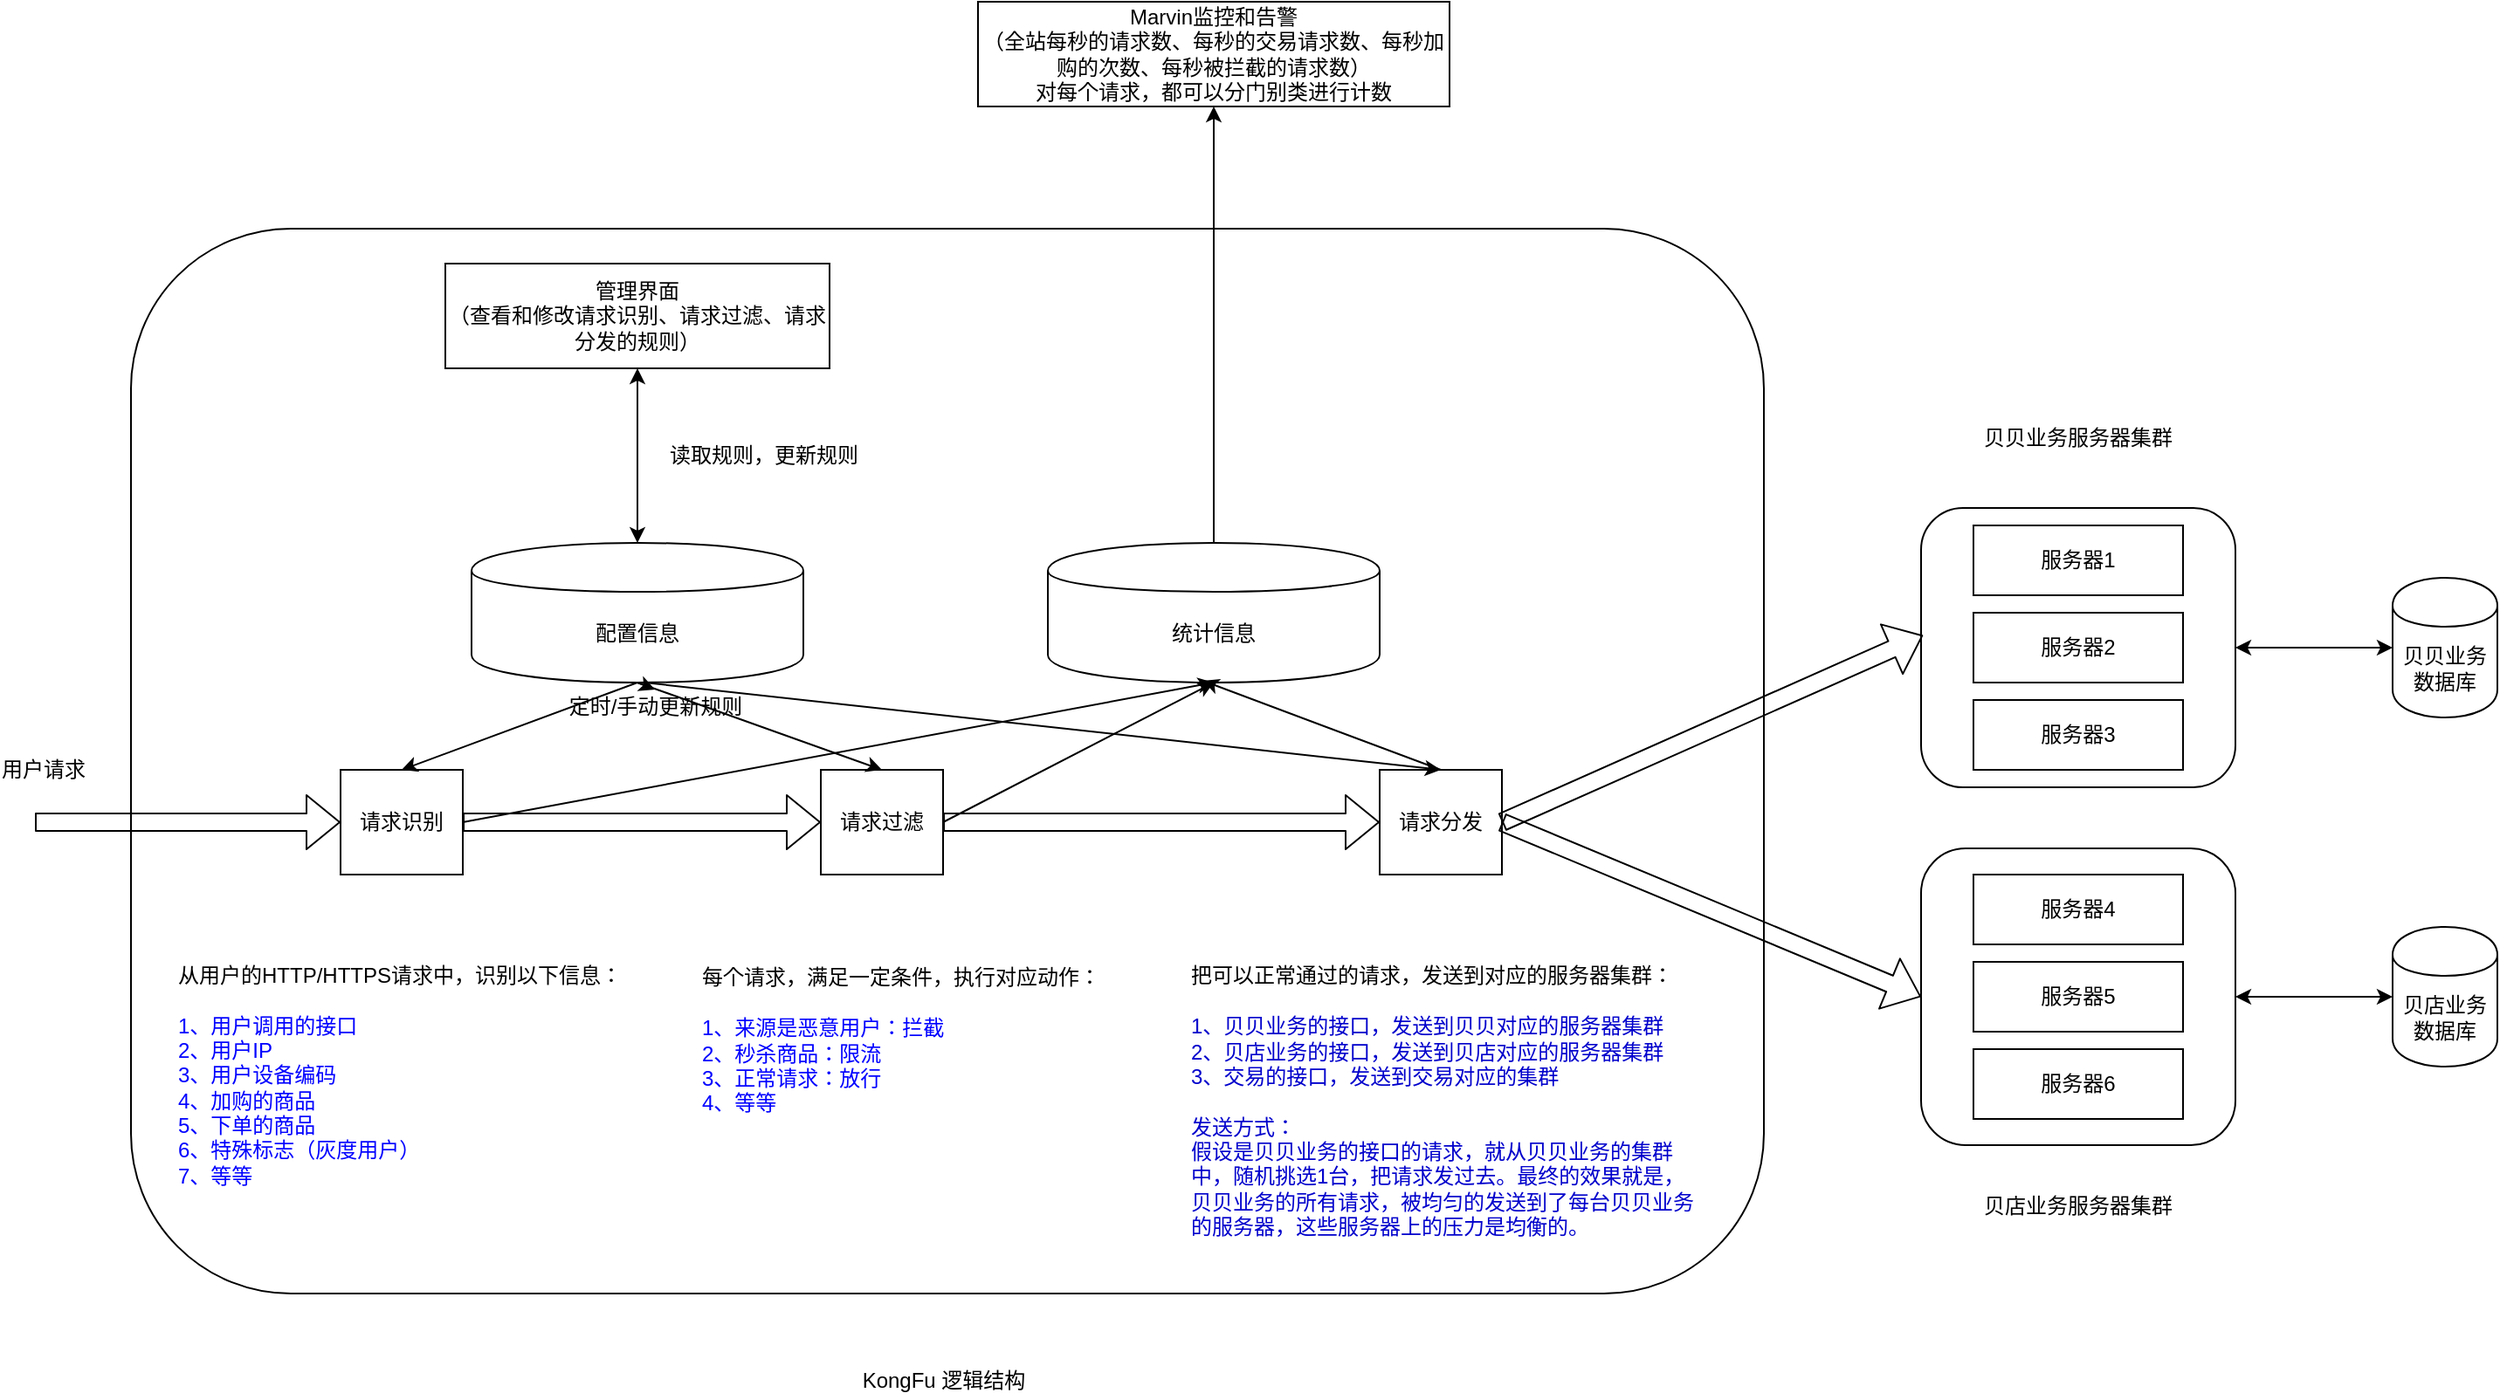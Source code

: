 <mxfile version="12.0.3" type="github" pages="1"><diagram id="v2VBjxxwoRHtQBhAcQ-M" name="Page-1"><mxGraphModel dx="1590" dy="962" grid="1" gridSize="10" guides="1" tooltips="1" connect="1" arrows="1" fold="1" page="1" pageScale="1" pageWidth="1600" pageHeight="900" math="0" shadow="0"><root><mxCell id="0"/><mxCell id="1" parent="0"/><mxCell id="1ArHwyGKV1m4lnDQukOU-53" value="" style="rounded=1;whiteSpace=wrap;html=1;" vertex="1" parent="1"><mxGeometry x="135" y="160" width="935" height="610" as="geometry"/></mxCell><mxCell id="1ArHwyGKV1m4lnDQukOU-17" value="" style="rounded=1;whiteSpace=wrap;html=1;" vertex="1" parent="1"><mxGeometry x="1160" y="320" width="180" height="160" as="geometry"/></mxCell><mxCell id="1ArHwyGKV1m4lnDQukOU-15" value="" style="rounded=1;whiteSpace=wrap;html=1;direction=west;" vertex="1" parent="1"><mxGeometry x="1160" y="515" width="180" height="170" as="geometry"/></mxCell><mxCell id="1ArHwyGKV1m4lnDQukOU-1" value="请求识别" style="rounded=0;whiteSpace=wrap;html=1;" vertex="1" parent="1"><mxGeometry x="255" y="470" width="70" height="60" as="geometry"/></mxCell><mxCell id="1ArHwyGKV1m4lnDQukOU-3" value="贝贝业务数据库" style="shape=cylinder;whiteSpace=wrap;html=1;boundedLbl=1;backgroundOutline=1;" vertex="1" parent="1"><mxGeometry x="1430" y="360" width="60" height="80" as="geometry"/></mxCell><mxCell id="1ArHwyGKV1m4lnDQukOU-5" value="贝店业务数据库" style="shape=cylinder;whiteSpace=wrap;html=1;boundedLbl=1;backgroundOutline=1;" vertex="1" parent="1"><mxGeometry x="1430" y="560" width="60" height="80" as="geometry"/></mxCell><mxCell id="1ArHwyGKV1m4lnDQukOU-6" value="服务器1" style="rounded=0;whiteSpace=wrap;html=1;" vertex="1" parent="1"><mxGeometry x="1190" y="330" width="120" height="40" as="geometry"/></mxCell><mxCell id="1ArHwyGKV1m4lnDQukOU-9" value="&lt;span style=&quot;white-space: normal&quot;&gt;服务器2&lt;/span&gt;" style="rounded=0;whiteSpace=wrap;html=1;" vertex="1" parent="1"><mxGeometry x="1190" y="380" width="120" height="40" as="geometry"/></mxCell><mxCell id="1ArHwyGKV1m4lnDQukOU-10" value="&lt;span style=&quot;white-space: normal&quot;&gt;服务器3&lt;/span&gt;" style="rounded=0;whiteSpace=wrap;html=1;" vertex="1" parent="1"><mxGeometry x="1190" y="430" width="120" height="40" as="geometry"/></mxCell><mxCell id="1ArHwyGKV1m4lnDQukOU-11" value="&lt;span style=&quot;white-space: normal&quot;&gt;服务器4&lt;/span&gt;" style="rounded=0;whiteSpace=wrap;html=1;" vertex="1" parent="1"><mxGeometry x="1190" y="530" width="120" height="40" as="geometry"/></mxCell><mxCell id="1ArHwyGKV1m4lnDQukOU-12" value="&lt;span style=&quot;white-space: normal&quot;&gt;服务器5&lt;/span&gt;" style="rounded=0;whiteSpace=wrap;html=1;" vertex="1" parent="1"><mxGeometry x="1190" y="580" width="120" height="40" as="geometry"/></mxCell><mxCell id="1ArHwyGKV1m4lnDQukOU-13" value="&lt;span style=&quot;white-space: normal&quot;&gt;服务器6&lt;/span&gt;" style="rounded=0;whiteSpace=wrap;html=1;" vertex="1" parent="1"><mxGeometry x="1190" y="630" width="120" height="40" as="geometry"/></mxCell><mxCell id="1ArHwyGKV1m4lnDQukOU-19" value="贝贝业务服务器集群" style="text;html=1;strokeColor=none;fillColor=none;align=center;verticalAlign=middle;whiteSpace=wrap;rounded=0;" vertex="1" parent="1"><mxGeometry x="1175" y="270" width="150" height="20" as="geometry"/></mxCell><mxCell id="1ArHwyGKV1m4lnDQukOU-21" value="贝店业务服务器集群" style="text;html=1;strokeColor=none;fillColor=none;align=center;verticalAlign=middle;whiteSpace=wrap;rounded=0;" vertex="1" parent="1"><mxGeometry x="1180" y="710" width="140" height="20" as="geometry"/></mxCell><mxCell id="1ArHwyGKV1m4lnDQukOU-22" value="请求过滤" style="rounded=0;whiteSpace=wrap;html=1;" vertex="1" parent="1"><mxGeometry x="530" y="470" width="70" height="60" as="geometry"/></mxCell><mxCell id="1ArHwyGKV1m4lnDQukOU-23" value="请求分发" style="rounded=0;whiteSpace=wrap;html=1;" vertex="1" parent="1"><mxGeometry x="850" y="470" width="70" height="60" as="geometry"/></mxCell><mxCell id="1ArHwyGKV1m4lnDQukOU-24" value="从用户的HTTP/HTTPS请求中，识别以下信息：&lt;br&gt;&lt;font color=&quot;#0000ff&quot;&gt;&lt;br&gt;1、用户调用的接口&lt;br&gt;2、用户IP&lt;br&gt;3、用户设备编码&lt;br&gt;4、加购的商品&lt;br&gt;5、下单的商品&lt;br&gt;6、特殊标志（灰度用户）&lt;br&gt;7、等等&lt;/font&gt;" style="text;html=1;strokeColor=none;fillColor=none;align=left;verticalAlign=middle;whiteSpace=wrap;rounded=0;" vertex="1" parent="1"><mxGeometry x="160" y="600" width="295" height="90" as="geometry"/></mxCell><mxCell id="1ArHwyGKV1m4lnDQukOU-25" value="每个请求，满足一定条件，执行对应动作：&lt;br&gt;&lt;font color=&quot;#0000ff&quot;&gt;&lt;br&gt;1、来源是恶意用户：拦截&lt;br&gt;2、秒杀商品：限流&lt;br&gt;3、正常请求：放行&lt;br&gt;4、等等&lt;/font&gt;" style="text;html=1;strokeColor=none;fillColor=none;align=left;verticalAlign=middle;whiteSpace=wrap;rounded=0;" vertex="1" parent="1"><mxGeometry x="460" y="580" width="250" height="90" as="geometry"/></mxCell><mxCell id="1ArHwyGKV1m4lnDQukOU-27" value="把可以正常通过的请求，发送到对应的服务器集群：&lt;br&gt;&lt;br&gt;&lt;font color=&quot;#0000cc&quot;&gt;1、贝贝业务的接口，发送到贝贝对应的服务器集群&lt;br&gt;2、贝店业务的接口，发送到贝店对应的服务器集群&lt;br&gt;3、交易的接口，发送到交易对应的集群&lt;br&gt;&lt;br&gt;发送方式：&lt;br&gt;假设是贝贝业务的接口的请求，就从贝贝业务的集群中，随机挑选1台，把请求发过去。最终的效果就是，贝贝业务的所有请求，被均匀的发送到了每台贝贝业务的服务器，这些服务器上的压力是均衡的。&lt;br&gt;&lt;/font&gt;" style="text;html=1;strokeColor=none;fillColor=none;align=left;verticalAlign=middle;whiteSpace=wrap;rounded=0;" vertex="1" parent="1"><mxGeometry x="740" y="615" width="290" height="90" as="geometry"/></mxCell><mxCell id="1ArHwyGKV1m4lnDQukOU-29" value="配置信息" style="shape=cylinder;whiteSpace=wrap;html=1;boundedLbl=1;backgroundOutline=1;" vertex="1" parent="1"><mxGeometry x="330" y="340" width="190" height="80" as="geometry"/></mxCell><mxCell id="1ArHwyGKV1m4lnDQukOU-30" value="管理界面&lt;br&gt;（查看和修改请求识别、请求过滤、请求分发的规则）" style="rounded=0;whiteSpace=wrap;html=1;" vertex="1" parent="1"><mxGeometry x="315" y="180" width="220" height="60" as="geometry"/></mxCell><mxCell id="1ArHwyGKV1m4lnDQukOU-31" value="统计信息" style="shape=cylinder;whiteSpace=wrap;html=1;boundedLbl=1;backgroundOutline=1;" vertex="1" parent="1"><mxGeometry x="660" y="340" width="190" height="80" as="geometry"/></mxCell><mxCell id="1ArHwyGKV1m4lnDQukOU-32" value="Marvin监控和告警&lt;br&gt;（全站每秒的请求数、每秒的交易请求数、每秒加购的次数、每秒被拦截的请求数）&lt;br&gt;对每个请求，都可以分门别类进行计数" style="rounded=0;whiteSpace=wrap;html=1;" vertex="1" parent="1"><mxGeometry x="620" y="30" width="270" height="60" as="geometry"/></mxCell><mxCell id="1ArHwyGKV1m4lnDQukOU-33" value="" style="shape=flexArrow;endArrow=classic;html=1;entryX=0;entryY=0.5;entryDx=0;entryDy=0;" edge="1" parent="1" target="1ArHwyGKV1m4lnDQukOU-1"><mxGeometry width="50" height="50" relative="1" as="geometry"><mxPoint x="80" y="500" as="sourcePoint"/><mxPoint x="250" y="500" as="targetPoint"/></mxGeometry></mxCell><mxCell id="1ArHwyGKV1m4lnDQukOU-34" value="" style="shape=flexArrow;endArrow=classic;html=1;entryX=0;entryY=0.5;entryDx=0;entryDy=0;exitX=1;exitY=0.5;exitDx=0;exitDy=0;" edge="1" parent="1" source="1ArHwyGKV1m4lnDQukOU-1" target="1ArHwyGKV1m4lnDQukOU-22"><mxGeometry width="50" height="50" relative="1" as="geometry"><mxPoint x="130" y="510" as="sourcePoint"/><mxPoint x="260" y="510" as="targetPoint"/></mxGeometry></mxCell><mxCell id="1ArHwyGKV1m4lnDQukOU-35" value="" style="shape=flexArrow;endArrow=classic;html=1;entryX=0;entryY=0.5;entryDx=0;entryDy=0;exitX=1;exitY=0.5;exitDx=0;exitDy=0;" edge="1" parent="1" source="1ArHwyGKV1m4lnDQukOU-22" target="1ArHwyGKV1m4lnDQukOU-23"><mxGeometry width="50" height="50" relative="1" as="geometry"><mxPoint x="335" y="510" as="sourcePoint"/><mxPoint x="540" y="510" as="targetPoint"/></mxGeometry></mxCell><mxCell id="1ArHwyGKV1m4lnDQukOU-36" value="" style="endArrow=classic;html=1;entryX=0.5;entryY=0;entryDx=0;entryDy=0;exitX=0.5;exitY=1;exitDx=0;exitDy=0;" edge="1" parent="1" source="1ArHwyGKV1m4lnDQukOU-29" target="1ArHwyGKV1m4lnDQukOU-1"><mxGeometry width="50" height="50" relative="1" as="geometry"><mxPoint x="120" y="810" as="sourcePoint"/><mxPoint x="170" y="760" as="targetPoint"/></mxGeometry></mxCell><mxCell id="1ArHwyGKV1m4lnDQukOU-37" value="" style="endArrow=classic;html=1;entryX=0.5;entryY=0;entryDx=0;entryDy=0;exitX=0.5;exitY=1;exitDx=0;exitDy=0;" edge="1" parent="1" source="1ArHwyGKV1m4lnDQukOU-29" target="1ArHwyGKV1m4lnDQukOU-22"><mxGeometry width="50" height="50" relative="1" as="geometry"><mxPoint x="435" y="430" as="sourcePoint"/><mxPoint x="300" y="480" as="targetPoint"/></mxGeometry></mxCell><mxCell id="1ArHwyGKV1m4lnDQukOU-38" value="" style="endArrow=classic;html=1;entryX=0.5;entryY=0;entryDx=0;entryDy=0;" edge="1" parent="1" target="1ArHwyGKV1m4lnDQukOU-23"><mxGeometry width="50" height="50" relative="1" as="geometry"><mxPoint x="429" y="420" as="sourcePoint"/><mxPoint x="575" y="480" as="targetPoint"/></mxGeometry></mxCell><mxCell id="1ArHwyGKV1m4lnDQukOU-39" value="" style="endArrow=classic;startArrow=classic;html=1;entryX=0.5;entryY=1;entryDx=0;entryDy=0;" edge="1" parent="1" source="1ArHwyGKV1m4lnDQukOU-29" target="1ArHwyGKV1m4lnDQukOU-30"><mxGeometry width="50" height="50" relative="1" as="geometry"><mxPoint x="120" y="810" as="sourcePoint"/><mxPoint x="170" y="760" as="targetPoint"/></mxGeometry></mxCell><mxCell id="1ArHwyGKV1m4lnDQukOU-40" value="" style="endArrow=classic;html=1;entryX=0.5;entryY=1;entryDx=0;entryDy=0;exitX=0.5;exitY=0;exitDx=0;exitDy=0;" edge="1" parent="1" source="1ArHwyGKV1m4lnDQukOU-31" target="1ArHwyGKV1m4lnDQukOU-32"><mxGeometry width="50" height="50" relative="1" as="geometry"><mxPoint x="435" y="430" as="sourcePoint"/><mxPoint x="895" y="480" as="targetPoint"/></mxGeometry></mxCell><mxCell id="1ArHwyGKV1m4lnDQukOU-41" value="" style="shape=flexArrow;endArrow=classic;html=1;entryX=0.006;entryY=0.456;entryDx=0;entryDy=0;exitX=1;exitY=0.5;exitDx=0;exitDy=0;entryPerimeter=0;" edge="1" parent="1" source="1ArHwyGKV1m4lnDQukOU-23" target="1ArHwyGKV1m4lnDQukOU-17"><mxGeometry width="50" height="50" relative="1" as="geometry"><mxPoint x="610" y="510" as="sourcePoint"/><mxPoint x="860" y="510" as="targetPoint"/></mxGeometry></mxCell><mxCell id="1ArHwyGKV1m4lnDQukOU-42" value="" style="shape=flexArrow;endArrow=classic;html=1;entryX=1;entryY=0.5;entryDx=0;entryDy=0;" edge="1" parent="1" target="1ArHwyGKV1m4lnDQukOU-15"><mxGeometry width="50" height="50" relative="1" as="geometry"><mxPoint x="920" y="500" as="sourcePoint"/><mxPoint x="1171.08" y="402.96" as="targetPoint"/></mxGeometry></mxCell><mxCell id="1ArHwyGKV1m4lnDQukOU-43" value="" style="endArrow=classic;startArrow=classic;html=1;entryX=1;entryY=0.5;entryDx=0;entryDy=0;exitX=0;exitY=0.5;exitDx=0;exitDy=0;" edge="1" parent="1" source="1ArHwyGKV1m4lnDQukOU-3" target="1ArHwyGKV1m4lnDQukOU-17"><mxGeometry width="50" height="50" relative="1" as="geometry"><mxPoint x="1410" y="520" as="sourcePoint"/><mxPoint x="1410" y="420" as="targetPoint"/></mxGeometry></mxCell><mxCell id="1ArHwyGKV1m4lnDQukOU-44" value="" style="endArrow=classic;startArrow=classic;html=1;entryX=0;entryY=0.5;entryDx=0;entryDy=0;exitX=0;exitY=0.5;exitDx=0;exitDy=0;" edge="1" parent="1" source="1ArHwyGKV1m4lnDQukOU-5" target="1ArHwyGKV1m4lnDQukOU-15"><mxGeometry width="50" height="50" relative="1" as="geometry"><mxPoint x="1440" y="410" as="sourcePoint"/><mxPoint x="1350" y="410" as="targetPoint"/></mxGeometry></mxCell><mxCell id="1ArHwyGKV1m4lnDQukOU-45" value="读取规则，更新规则" style="text;html=1;strokeColor=none;fillColor=none;align=center;verticalAlign=middle;whiteSpace=wrap;rounded=0;" vertex="1" parent="1"><mxGeometry x="435" y="280" width="125" height="20" as="geometry"/></mxCell><mxCell id="1ArHwyGKV1m4lnDQukOU-46" value="定时/手动更新规则" style="text;html=1;strokeColor=none;fillColor=none;align=center;verticalAlign=middle;whiteSpace=wrap;rounded=0;" vertex="1" parent="1"><mxGeometry x="372.5" y="424" width="125" height="20" as="geometry"/></mxCell><mxCell id="1ArHwyGKV1m4lnDQukOU-49" value="" style="endArrow=classic;html=1;entryX=0.5;entryY=0;entryDx=0;entryDy=0;exitX=0.5;exitY=1;exitDx=0;exitDy=0;" edge="1" parent="1" source="1ArHwyGKV1m4lnDQukOU-29" target="1ArHwyGKV1m4lnDQukOU-46"><mxGeometry width="50" height="50" relative="1" as="geometry"><mxPoint x="425" y="420" as="sourcePoint"/><mxPoint x="885" y="470" as="targetPoint"/></mxGeometry></mxCell><mxCell id="1ArHwyGKV1m4lnDQukOU-50" value="" style="endArrow=classic;html=1;entryX=0.5;entryY=1;entryDx=0;entryDy=0;exitX=1;exitY=0.5;exitDx=0;exitDy=0;" edge="1" parent="1" source="1ArHwyGKV1m4lnDQukOU-1" target="1ArHwyGKV1m4lnDQukOU-31"><mxGeometry width="50" height="50" relative="1" as="geometry"><mxPoint x="440" y="540" as="sourcePoint"/><mxPoint x="170" y="760" as="targetPoint"/></mxGeometry></mxCell><mxCell id="1ArHwyGKV1m4lnDQukOU-51" value="" style="endArrow=classic;html=1;exitX=1;exitY=0.5;exitDx=0;exitDy=0;entryX=0.5;entryY=1;entryDx=0;entryDy=0;" edge="1" parent="1" source="1ArHwyGKV1m4lnDQukOU-22" target="1ArHwyGKV1m4lnDQukOU-31"><mxGeometry width="50" height="50" relative="1" as="geometry"><mxPoint x="335" y="510" as="sourcePoint"/><mxPoint x="740" y="420" as="targetPoint"/></mxGeometry></mxCell><mxCell id="1ArHwyGKV1m4lnDQukOU-52" value="" style="endArrow=classic;html=1;exitX=0.5;exitY=0;exitDx=0;exitDy=0;entryX=0.468;entryY=0.988;entryDx=0;entryDy=0;entryPerimeter=0;" edge="1" parent="1" source="1ArHwyGKV1m4lnDQukOU-23" target="1ArHwyGKV1m4lnDQukOU-31"><mxGeometry width="50" height="50" relative="1" as="geometry"><mxPoint x="610" y="510" as="sourcePoint"/><mxPoint x="750" y="430" as="targetPoint"/></mxGeometry></mxCell><mxCell id="1ArHwyGKV1m4lnDQukOU-54" value="用户请求" style="text;html=1;strokeColor=none;fillColor=none;align=center;verticalAlign=middle;whiteSpace=wrap;rounded=0;" vertex="1" parent="1"><mxGeometry x="60" y="460" width="50" height="20" as="geometry"/></mxCell><mxCell id="1ArHwyGKV1m4lnDQukOU-55" value="KongFu 逻辑结构" style="text;html=1;strokeColor=none;fillColor=none;align=center;verticalAlign=middle;whiteSpace=wrap;rounded=0;" vertex="1" parent="1"><mxGeometry x="532.5" y="810" width="135" height="20" as="geometry"/></mxCell></root></mxGraphModel></diagram></mxfile>